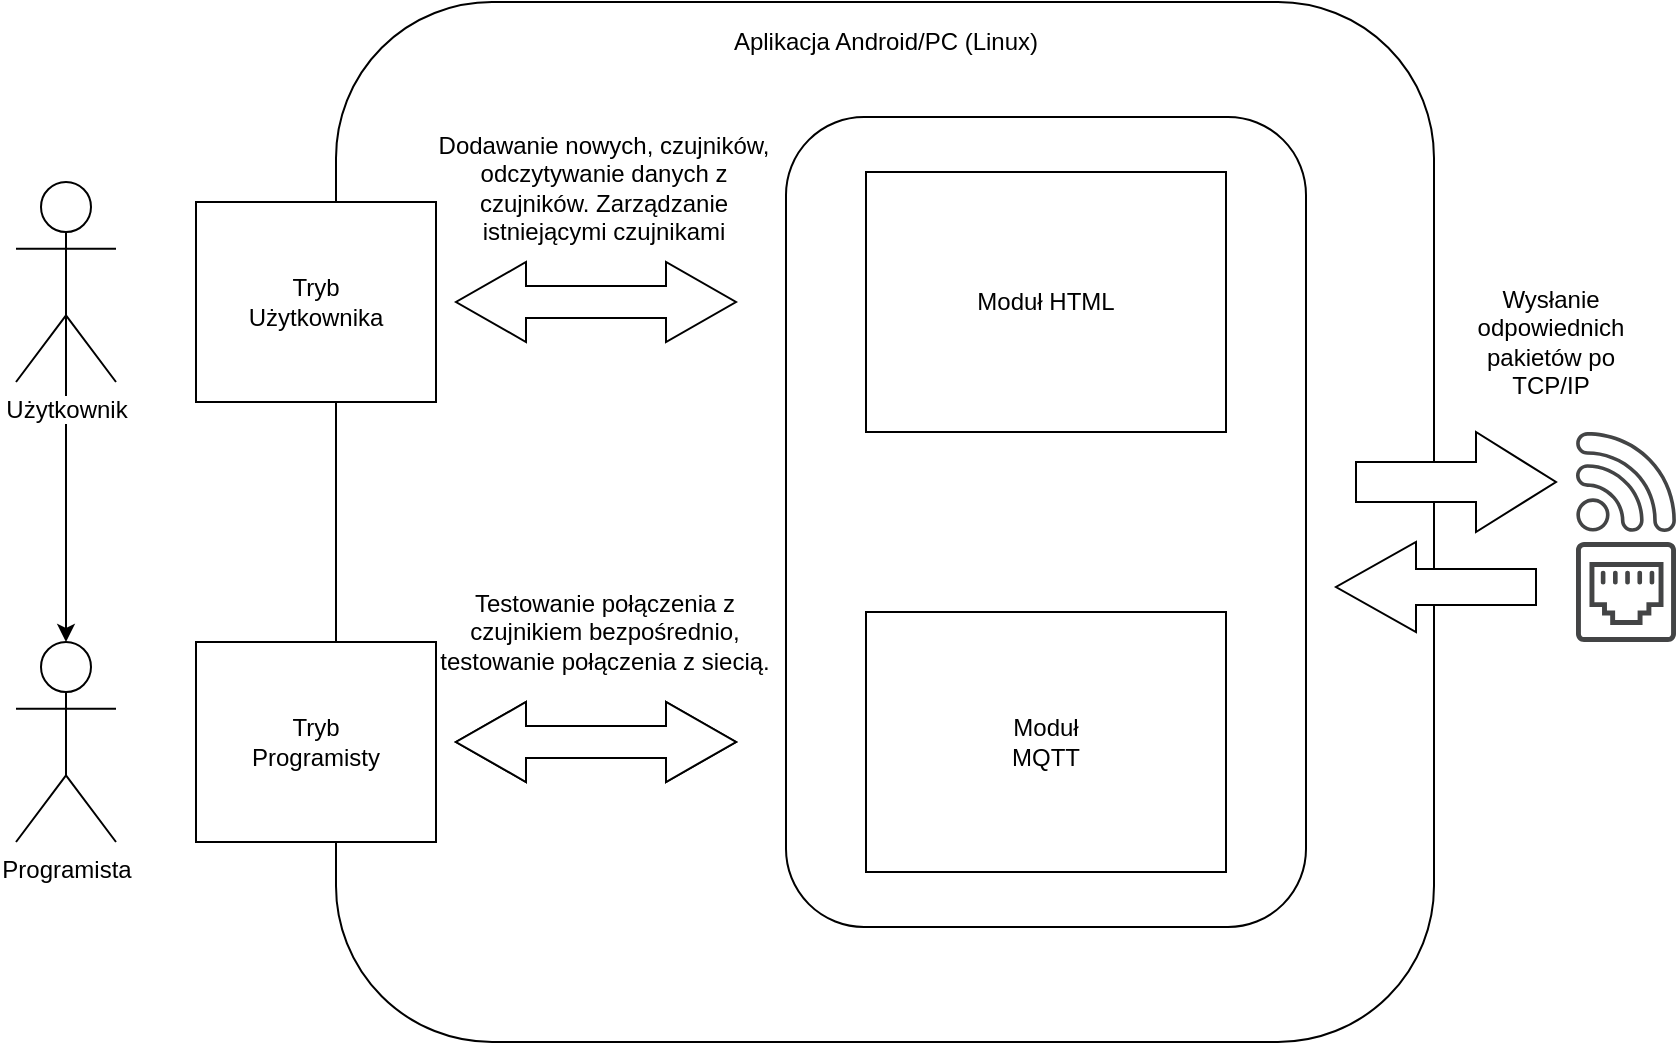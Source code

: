 <mxfile version="13.1.2" type="device"><diagram id="Mn4k3nE1Ij8xVCpNxsos" name="Page-1"><mxGraphModel dx="1360" dy="843" grid="1" gridSize="10" guides="1" tooltips="1" connect="1" arrows="1" fold="1" page="1" pageScale="1" pageWidth="827" pageHeight="1169" math="0" shadow="0"><root><mxCell id="0"/><mxCell id="1" parent="0"/><mxCell id="W9y-bXXKR_Zd7NI7_AIZ-1" value="" style="rounded=0;whiteSpace=wrap;html=1;" vertex="1" parent="1"><mxGeometry x="350" y="400" width="120" height="60" as="geometry"/></mxCell><mxCell id="W9y-bXXKR_Zd7NI7_AIZ-2" value="" style="rounded=1;whiteSpace=wrap;html=1;" vertex="1" parent="1"><mxGeometry x="260" y="60" width="549" height="520" as="geometry"/></mxCell><mxCell id="W9y-bXXKR_Zd7NI7_AIZ-3" value="Aplikacja Android/PC (Linux)" style="text;html=1;strokeColor=none;fillColor=none;align=center;verticalAlign=middle;whiteSpace=wrap;rounded=0;" vertex="1" parent="1"><mxGeometry x="437.5" y="70" width="194" height="20" as="geometry"/></mxCell><mxCell id="W9y-bXXKR_Zd7NI7_AIZ-9" style="edgeStyle=orthogonalEdgeStyle;rounded=0;orthogonalLoop=1;jettySize=auto;html=1;exitX=0.5;exitY=0.5;exitDx=0;exitDy=0;exitPerimeter=0;entryX=0.5;entryY=0;entryDx=0;entryDy=0;entryPerimeter=0;" edge="1" parent="1" source="W9y-bXXKR_Zd7NI7_AIZ-4" target="W9y-bXXKR_Zd7NI7_AIZ-5"><mxGeometry relative="1" as="geometry"/></mxCell><mxCell id="W9y-bXXKR_Zd7NI7_AIZ-4" value="Użytkownik" style="shape=umlActor;verticalLabelPosition=bottom;labelBackgroundColor=#ffffff;verticalAlign=top;html=1;outlineConnect=0;" vertex="1" parent="1"><mxGeometry x="100" y="150" width="50" height="100" as="geometry"/></mxCell><mxCell id="W9y-bXXKR_Zd7NI7_AIZ-5" value="Programista" style="shape=umlActor;verticalLabelPosition=bottom;labelBackgroundColor=#ffffff;verticalAlign=top;html=1;outlineConnect=0;" vertex="1" parent="1"><mxGeometry x="100" y="380" width="50" height="100" as="geometry"/></mxCell><mxCell id="W9y-bXXKR_Zd7NI7_AIZ-21" value="" style="rounded=0;whiteSpace=wrap;html=1;" vertex="1" parent="1"><mxGeometry x="190" y="380" width="120" height="100" as="geometry"/></mxCell><mxCell id="W9y-bXXKR_Zd7NI7_AIZ-22" value="" style="rounded=0;whiteSpace=wrap;html=1;" vertex="1" parent="1"><mxGeometry x="190" y="160" width="120" height="100" as="geometry"/></mxCell><mxCell id="W9y-bXXKR_Zd7NI7_AIZ-23" value="Tryb Programisty" style="text;html=1;strokeColor=none;fillColor=none;align=center;verticalAlign=middle;whiteSpace=wrap;rounded=0;" vertex="1" parent="1"><mxGeometry x="220" y="420" width="60" height="20" as="geometry"/></mxCell><mxCell id="W9y-bXXKR_Zd7NI7_AIZ-24" value="Tryb Użytkownika" style="text;html=1;strokeColor=none;fillColor=none;align=center;verticalAlign=middle;whiteSpace=wrap;rounded=0;" vertex="1" parent="1"><mxGeometry x="225" y="200" width="50" height="20" as="geometry"/></mxCell><mxCell id="W9y-bXXKR_Zd7NI7_AIZ-32" value="" style="html=1;shadow=0;dashed=0;align=center;verticalAlign=middle;shape=mxgraph.arrows2.twoWayArrow;dy=0.6;dx=35;" vertex="1" parent="1"><mxGeometry x="320" y="410" width="140" height="40" as="geometry"/></mxCell><mxCell id="W9y-bXXKR_Zd7NI7_AIZ-33" value="" style="html=1;shadow=0;dashed=0;align=center;verticalAlign=middle;shape=mxgraph.arrows2.twoWayArrow;dy=0.6;dx=35;" vertex="1" parent="1"><mxGeometry x="320" y="410" width="140" height="40" as="geometry"/></mxCell><mxCell id="W9y-bXXKR_Zd7NI7_AIZ-34" value="" style="html=1;shadow=0;dashed=0;align=center;verticalAlign=middle;shape=mxgraph.arrows2.twoWayArrow;dy=0.6;dx=35;" vertex="1" parent="1"><mxGeometry x="320" y="190" width="140" height="40" as="geometry"/></mxCell><mxCell id="W9y-bXXKR_Zd7NI7_AIZ-35" value="Dodawanie nowych, czujników, odczytywanie danych z czujników. Zarządzanie istniejącymi czujnikami" style="text;html=1;strokeColor=none;fillColor=none;align=center;verticalAlign=middle;whiteSpace=wrap;rounded=0;" vertex="1" parent="1"><mxGeometry x="310" y="105" width="167.5" height="95" as="geometry"/></mxCell><mxCell id="W9y-bXXKR_Zd7NI7_AIZ-36" value="" style="rounded=1;whiteSpace=wrap;html=1;" vertex="1" parent="1"><mxGeometry x="485" y="117.5" width="260" height="405" as="geometry"/></mxCell><mxCell id="W9y-bXXKR_Zd7NI7_AIZ-26" value="" style="rounded=0;whiteSpace=wrap;html=1;" vertex="1" parent="1"><mxGeometry x="525" y="145" width="180" height="130" as="geometry"/></mxCell><mxCell id="W9y-bXXKR_Zd7NI7_AIZ-27" value="" style="rounded=0;whiteSpace=wrap;html=1;" vertex="1" parent="1"><mxGeometry x="525" y="365" width="180" height="130" as="geometry"/></mxCell><mxCell id="W9y-bXXKR_Zd7NI7_AIZ-28" value="Moduł MQTT" style="text;html=1;strokeColor=none;fillColor=none;align=center;verticalAlign=middle;whiteSpace=wrap;rounded=0;" vertex="1" parent="1"><mxGeometry x="580" y="420" width="70" height="20" as="geometry"/></mxCell><mxCell id="W9y-bXXKR_Zd7NI7_AIZ-25" value="Moduł HTML" style="text;html=1;strokeColor=none;fillColor=none;align=center;verticalAlign=middle;whiteSpace=wrap;rounded=0;" vertex="1" parent="1"><mxGeometry x="570" y="185" width="90" height="50" as="geometry"/></mxCell><mxCell id="W9y-bXXKR_Zd7NI7_AIZ-37" value="" style="html=1;shadow=0;dashed=0;align=center;verticalAlign=middle;shape=mxgraph.arrows2.arrow;dy=0.6;dx=40;notch=0;" vertex="1" parent="1"><mxGeometry x="770" y="275" width="100" height="50" as="geometry"/></mxCell><mxCell id="W9y-bXXKR_Zd7NI7_AIZ-38" value="" style="html=1;shadow=0;dashed=0;align=center;verticalAlign=middle;shape=mxgraph.arrows2.arrow;dy=0.6;dx=40;flipH=1;notch=0;" vertex="1" parent="1"><mxGeometry x="760" y="330" width="100" height="45" as="geometry"/></mxCell><mxCell id="W9y-bXXKR_Zd7NI7_AIZ-39" value="Wysłanie odpowiednich pakietów po TCP/IP" style="text;html=1;strokeColor=none;fillColor=none;align=center;verticalAlign=middle;whiteSpace=wrap;rounded=0;" vertex="1" parent="1"><mxGeometry x="820" y="200" width="95" height="60" as="geometry"/></mxCell><mxCell id="W9y-bXXKR_Zd7NI7_AIZ-40" value="" style="pointerEvents=1;shadow=0;dashed=0;html=1;strokeColor=none;fillColor=#434445;aspect=fixed;labelPosition=center;verticalLabelPosition=bottom;verticalAlign=top;align=center;outlineConnect=0;shape=mxgraph.vvd.wi_fi;" vertex="1" parent="1"><mxGeometry x="880" y="275" width="50" height="50" as="geometry"/></mxCell><mxCell id="W9y-bXXKR_Zd7NI7_AIZ-41" value="" style="pointerEvents=1;shadow=0;dashed=0;html=1;strokeColor=none;fillColor=#434445;aspect=fixed;labelPosition=center;verticalLabelPosition=bottom;verticalAlign=top;align=center;outlineConnect=0;shape=mxgraph.vvd.ethernet_port;" vertex="1" parent="1"><mxGeometry x="880" y="330" width="50" height="50" as="geometry"/></mxCell><mxCell id="W9y-bXXKR_Zd7NI7_AIZ-42" value="Testowanie połączenia z czujnikiem bezpośrednio, testowanie połączenia z siecią." style="text;html=1;strokeColor=none;fillColor=none;align=center;verticalAlign=middle;whiteSpace=wrap;rounded=0;" vertex="1" parent="1"><mxGeometry x="310" y="365" width="168.75" height="20" as="geometry"/></mxCell></root></mxGraphModel></diagram></mxfile>